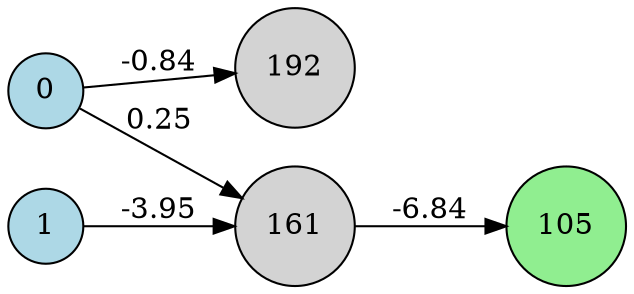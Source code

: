 digraph neat {
  rankdir=LR;
  node [shape=circle];
  node0 [label="0", style=filled, fillcolor=lightblue];
  node1 [label="1", style=filled, fillcolor=lightblue];
  node105 [label="105", style=filled, fillcolor=lightgreen];
  node161 [label="161", style=filled, fillcolor=lightgray];
  node192 [label="192", style=filled, fillcolor=lightgray];
  node1 -> node161 [label="-3.95"];
  node161 -> node105 [label="-6.84"];
  node0 -> node192 [label="-0.84"];
  node0 -> node161 [label="0.25"];
}
